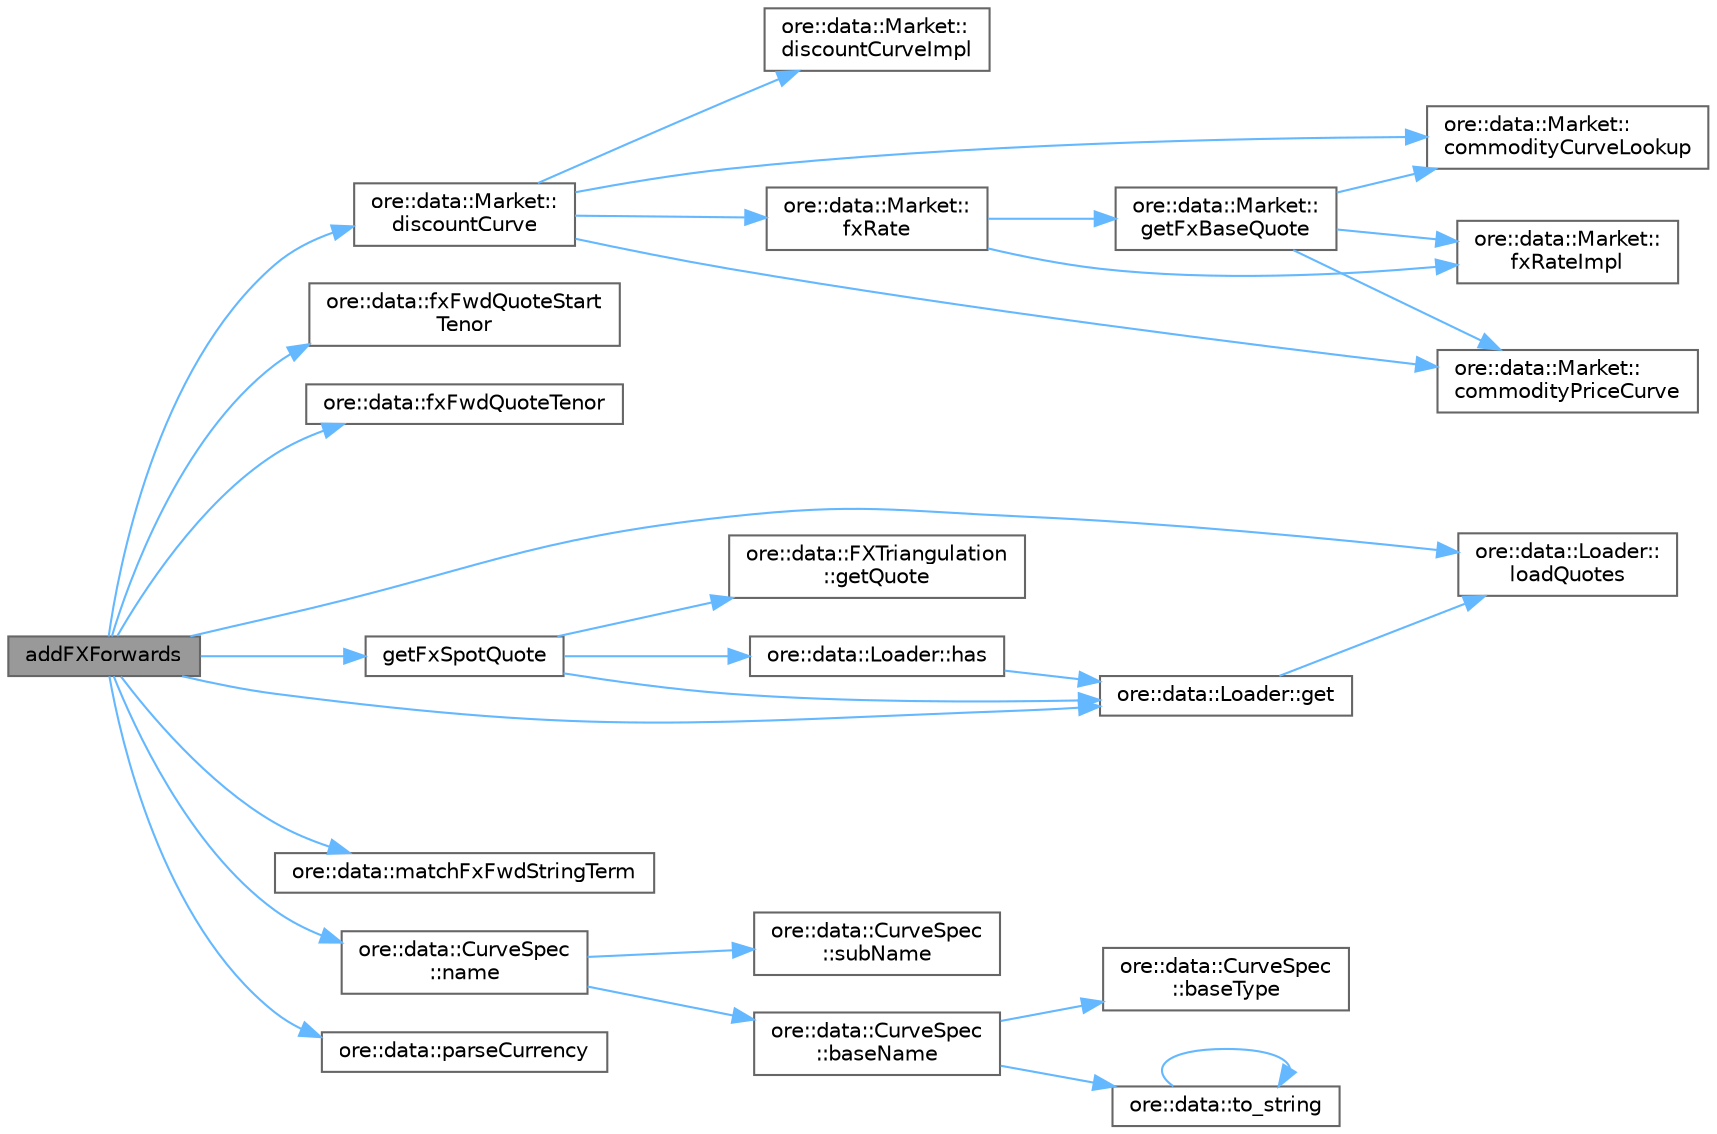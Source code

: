 digraph "addFXForwards"
{
 // INTERACTIVE_SVG=YES
 // LATEX_PDF_SIZE
  bgcolor="transparent";
  edge [fontname=Helvetica,fontsize=10,labelfontname=Helvetica,labelfontsize=10];
  node [fontname=Helvetica,fontsize=10,shape=box,height=0.2,width=0.4];
  rankdir="LR";
  Node1 [label="addFXForwards",height=0.2,width=0.4,color="gray40", fillcolor="grey60", style="filled", fontcolor="black",tooltip=" "];
  Node1 -> Node2 [color="steelblue1",style="solid"];
  Node2 [label="ore::data::Market::\ldiscountCurve",height=0.2,width=0.4,color="grey40", fillcolor="white", style="filled",URL="$classore_1_1data_1_1_market.html#aff00023d0e25ad7c0bf29e8cc97f9e00",tooltip=" "];
  Node2 -> Node3 [color="steelblue1",style="solid"];
  Node3 [label="ore::data::Market::\lcommodityCurveLookup",height=0.2,width=0.4,color="grey40", fillcolor="white", style="filled",URL="$classore_1_1data_1_1_market.html#a88d67016dee39ce8f4588deb0745460f",tooltip=" "];
  Node2 -> Node4 [color="steelblue1",style="solid"];
  Node4 [label="ore::data::Market::\lcommodityPriceCurve",height=0.2,width=0.4,color="grey40", fillcolor="white", style="filled",URL="$classore_1_1data_1_1_market.html#a47ddd567f84d73e5f1c8201823356b1c",tooltip=" "];
  Node2 -> Node5 [color="steelblue1",style="solid"];
  Node5 [label="ore::data::Market::\ldiscountCurveImpl",height=0.2,width=0.4,color="grey40", fillcolor="white", style="filled",URL="$classore_1_1data_1_1_market.html#a6ea1e978ddb0a43b487424e43d409021",tooltip=" "];
  Node2 -> Node6 [color="steelblue1",style="solid"];
  Node6 [label="ore::data::Market::\lfxRate",height=0.2,width=0.4,color="grey40", fillcolor="white", style="filled",URL="$classore_1_1data_1_1_market.html#a2c559acede2b82e98252067757600b56",tooltip=" "];
  Node6 -> Node7 [color="steelblue1",style="solid"];
  Node7 [label="ore::data::Market::\lfxRateImpl",height=0.2,width=0.4,color="grey40", fillcolor="white", style="filled",URL="$classore_1_1data_1_1_market.html#ad806378863fc47de6f5febb66f41715b",tooltip=" "];
  Node6 -> Node8 [color="steelblue1",style="solid"];
  Node8 [label="ore::data::Market::\lgetFxBaseQuote",height=0.2,width=0.4,color="grey40", fillcolor="white", style="filled",URL="$classore_1_1data_1_1_market.html#aee41b57076315adbef995006e81a8147",tooltip=" "];
  Node8 -> Node3 [color="steelblue1",style="solid"];
  Node8 -> Node4 [color="steelblue1",style="solid"];
  Node8 -> Node7 [color="steelblue1",style="solid"];
  Node1 -> Node9 [color="steelblue1",style="solid"];
  Node9 [label="ore::data::fxFwdQuoteStart\lTenor",height=0.2,width=0.4,color="grey40", fillcolor="white", style="filled",URL="$namespaceore_1_1data.html#a51c72cfb5bfc672508743c9aa3a23e23",tooltip=" "];
  Node1 -> Node10 [color="steelblue1",style="solid"];
  Node10 [label="ore::data::fxFwdQuoteTenor",height=0.2,width=0.4,color="grey40", fillcolor="white", style="filled",URL="$namespaceore_1_1data.html#afd16d4ef3621024b47d9b3eb5010f0aa",tooltip=" "];
  Node1 -> Node11 [color="steelblue1",style="solid"];
  Node11 [label="ore::data::Loader::get",height=0.2,width=0.4,color="grey40", fillcolor="white", style="filled",URL="$classore_1_1data_1_1_loader.html#a1b9199cf1feab53f4fda69ddccc4a63c",tooltip="get quote by its unique name, throws if not existent, override in derived classes for performance"];
  Node11 -> Node12 [color="steelblue1",style="solid"];
  Node12 [label="ore::data::Loader::\lloadQuotes",height=0.2,width=0.4,color="grey40", fillcolor="white", style="filled",URL="$classore_1_1data_1_1_loader.html#a0113deda97c9b9f64d1a436cda884a51",tooltip="get all quotes, TODO change the return value to std::set"];
  Node1 -> Node13 [color="steelblue1",style="solid"];
  Node13 [label="getFxSpotQuote",height=0.2,width=0.4,color="grey40", fillcolor="white", style="filled",URL="$classore_1_1data_1_1_yield_curve.html#abe50b18a59c390f70e2182d9224bb07f",tooltip=" "];
  Node13 -> Node11 [color="steelblue1",style="solid"];
  Node13 -> Node14 [color="steelblue1",style="solid"];
  Node14 [label="ore::data::FXTriangulation\l::getQuote",height=0.2,width=0.4,color="grey40", fillcolor="white", style="filled",URL="$classore_1_1data_1_1_f_x_triangulation.html#ae9daa055d4ae016b45ea582dfcd7e74b",tooltip=" "];
  Node13 -> Node15 [color="steelblue1",style="solid"];
  Node15 [label="ore::data::Loader::has",height=0.2,width=0.4,color="grey40", fillcolor="white", style="filled",URL="$classore_1_1data_1_1_loader.html#acb476f7db0733b669e38e0a4359b5745",tooltip="Default implementation, returns false if get throws or returns a null pointer."];
  Node15 -> Node11 [color="steelblue1",style="solid"];
  Node1 -> Node12 [color="steelblue1",style="solid"];
  Node1 -> Node16 [color="steelblue1",style="solid"];
  Node16 [label="ore::data::matchFxFwdStringTerm",height=0.2,width=0.4,color="grey40", fillcolor="white", style="filled",URL="$namespaceore_1_1data.html#a8cce728487ee0a95b286f0918ce4620d",tooltip=" "];
  Node1 -> Node17 [color="steelblue1",style="solid"];
  Node17 [label="ore::data::CurveSpec\l::name",height=0.2,width=0.4,color="grey40", fillcolor="white", style="filled",URL="$classore_1_1data_1_1_curve_spec.html#afa7a10b4b56522f03c698ac514b0f844",tooltip="returns the unique curve name"];
  Node17 -> Node18 [color="steelblue1",style="solid"];
  Node18 [label="ore::data::CurveSpec\l::baseName",height=0.2,width=0.4,color="grey40", fillcolor="white", style="filled",URL="$classore_1_1data_1_1_curve_spec.html#a3d24768215bf6280c80eca3930ea3f55",tooltip=" "];
  Node18 -> Node19 [color="steelblue1",style="solid"];
  Node19 [label="ore::data::CurveSpec\l::baseType",height=0.2,width=0.4,color="grey40", fillcolor="white", style="filled",URL="$classore_1_1data_1_1_curve_spec.html#a0106d2fb6472e64456c6ebd018aa6300",tooltip=" "];
  Node18 -> Node20 [color="steelblue1",style="solid"];
  Node20 [label="ore::data::to_string",height=0.2,width=0.4,color="grey40", fillcolor="white", style="filled",URL="$namespaceore_1_1data.html#a86651dfeb5c18ee891f7a4734d8cf455",tooltip=" "];
  Node20 -> Node20 [color="steelblue1",style="solid"];
  Node17 -> Node21 [color="steelblue1",style="solid"];
  Node21 [label="ore::data::CurveSpec\l::subName",height=0.2,width=0.4,color="grey40", fillcolor="white", style="filled",URL="$classore_1_1data_1_1_curve_spec.html#a471fbcf9df5ab7ac2153495b4c8ac723",tooltip=" "];
  Node1 -> Node22 [color="steelblue1",style="solid"];
  Node22 [label="ore::data::parseCurrency",height=0.2,width=0.4,color="grey40", fillcolor="white", style="filled",URL="$group__utilities.html#ga6e9e781a58e78200301c76161589fc7b",tooltip="Convert text to QuantLib::Currency."];
}
